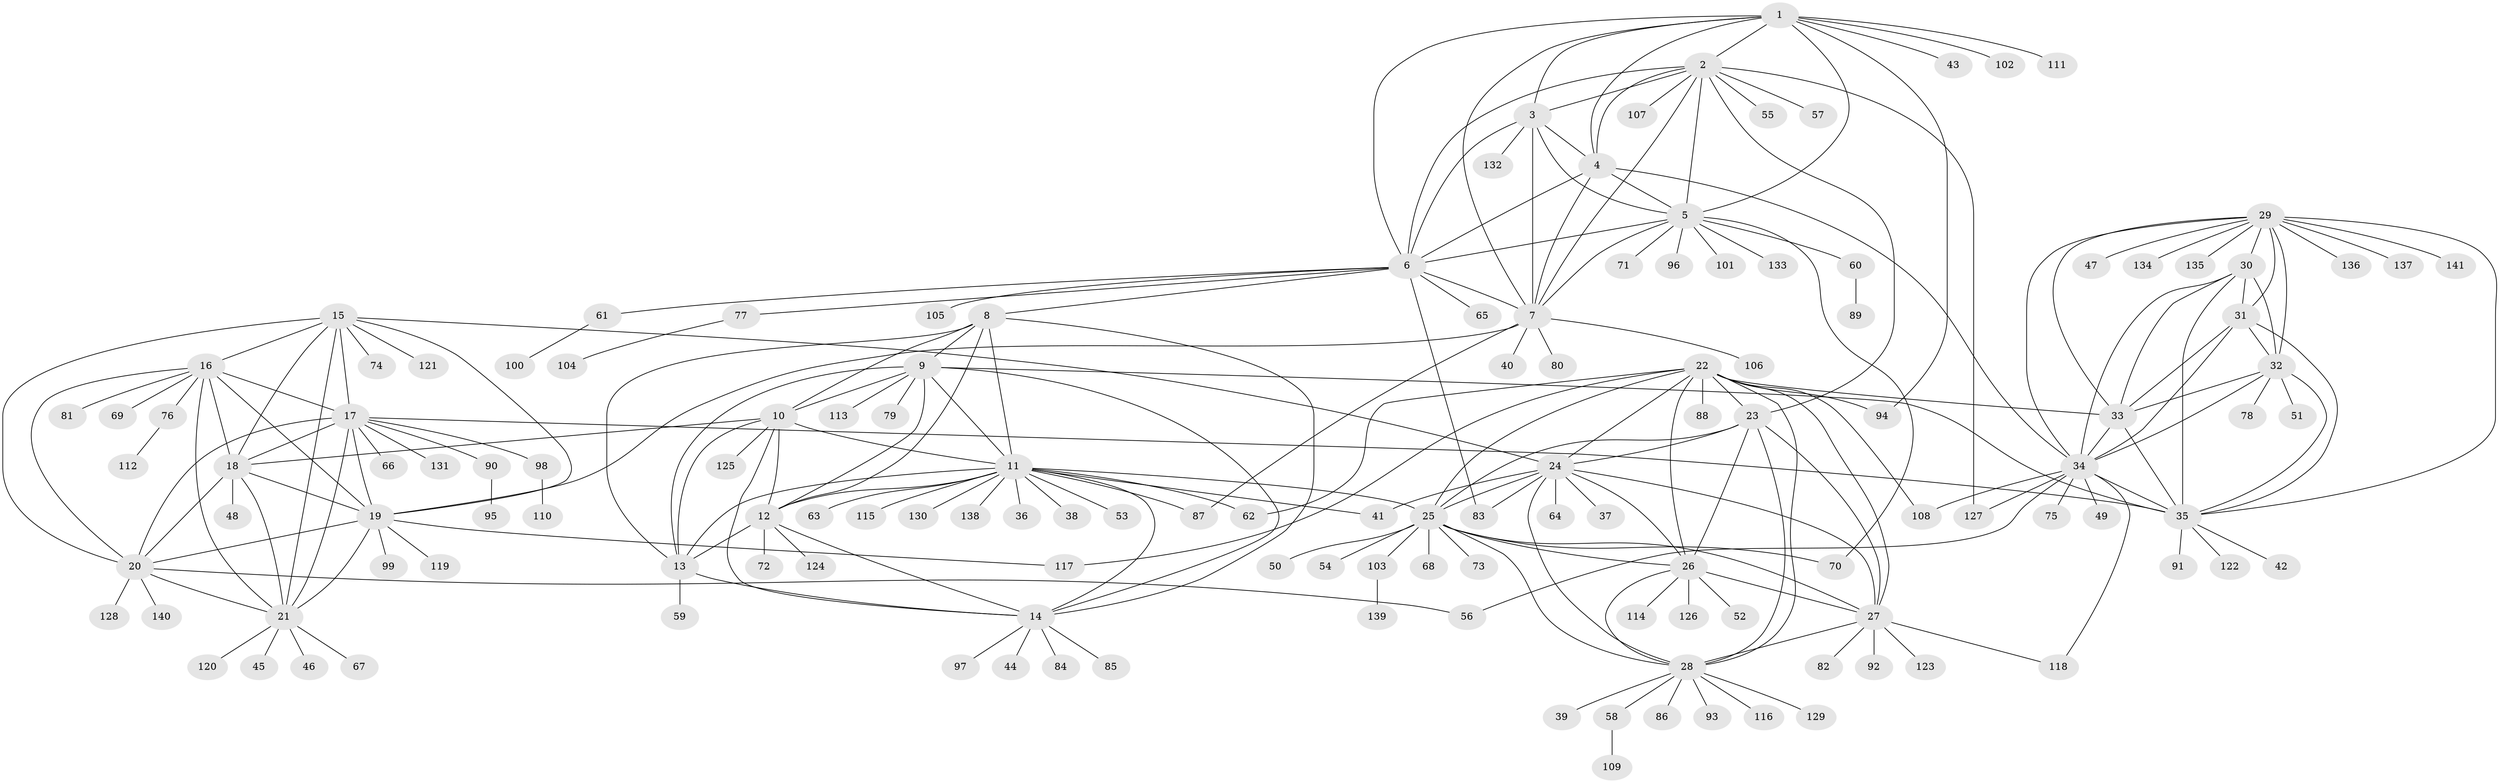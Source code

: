 // coarse degree distribution, {6: 0.050505050505050504, 10: 0.050505050505050504, 8: 0.06060606060606061, 11: 0.04040404040404041, 7: 0.06060606060606061, 16: 0.010101010101010102, 9: 0.030303030303030304, 12: 0.010101010101010102, 3: 0.010101010101010102, 1: 0.5050505050505051, 2: 0.1717171717171717}
// Generated by graph-tools (version 1.1) at 2025/52/03/04/25 22:52:16]
// undirected, 141 vertices, 232 edges
graph export_dot {
  node [color=gray90,style=filled];
  1;
  2;
  3;
  4;
  5;
  6;
  7;
  8;
  9;
  10;
  11;
  12;
  13;
  14;
  15;
  16;
  17;
  18;
  19;
  20;
  21;
  22;
  23;
  24;
  25;
  26;
  27;
  28;
  29;
  30;
  31;
  32;
  33;
  34;
  35;
  36;
  37;
  38;
  39;
  40;
  41;
  42;
  43;
  44;
  45;
  46;
  47;
  48;
  49;
  50;
  51;
  52;
  53;
  54;
  55;
  56;
  57;
  58;
  59;
  60;
  61;
  62;
  63;
  64;
  65;
  66;
  67;
  68;
  69;
  70;
  71;
  72;
  73;
  74;
  75;
  76;
  77;
  78;
  79;
  80;
  81;
  82;
  83;
  84;
  85;
  86;
  87;
  88;
  89;
  90;
  91;
  92;
  93;
  94;
  95;
  96;
  97;
  98;
  99;
  100;
  101;
  102;
  103;
  104;
  105;
  106;
  107;
  108;
  109;
  110;
  111;
  112;
  113;
  114;
  115;
  116;
  117;
  118;
  119;
  120;
  121;
  122;
  123;
  124;
  125;
  126;
  127;
  128;
  129;
  130;
  131;
  132;
  133;
  134;
  135;
  136;
  137;
  138;
  139;
  140;
  141;
  1 -- 2;
  1 -- 3;
  1 -- 4;
  1 -- 5;
  1 -- 6;
  1 -- 7;
  1 -- 43;
  1 -- 94;
  1 -- 102;
  1 -- 111;
  2 -- 3;
  2 -- 4;
  2 -- 5;
  2 -- 6;
  2 -- 7;
  2 -- 23;
  2 -- 55;
  2 -- 57;
  2 -- 107;
  2 -- 127;
  3 -- 4;
  3 -- 5;
  3 -- 6;
  3 -- 7;
  3 -- 132;
  4 -- 5;
  4 -- 6;
  4 -- 7;
  4 -- 34;
  5 -- 6;
  5 -- 7;
  5 -- 60;
  5 -- 70;
  5 -- 71;
  5 -- 96;
  5 -- 101;
  5 -- 133;
  6 -- 7;
  6 -- 8;
  6 -- 61;
  6 -- 65;
  6 -- 77;
  6 -- 83;
  6 -- 105;
  7 -- 19;
  7 -- 40;
  7 -- 80;
  7 -- 87;
  7 -- 106;
  8 -- 9;
  8 -- 10;
  8 -- 11;
  8 -- 12;
  8 -- 13;
  8 -- 14;
  9 -- 10;
  9 -- 11;
  9 -- 12;
  9 -- 13;
  9 -- 14;
  9 -- 35;
  9 -- 79;
  9 -- 113;
  10 -- 11;
  10 -- 12;
  10 -- 13;
  10 -- 14;
  10 -- 18;
  10 -- 125;
  11 -- 12;
  11 -- 13;
  11 -- 14;
  11 -- 25;
  11 -- 36;
  11 -- 38;
  11 -- 41;
  11 -- 53;
  11 -- 62;
  11 -- 63;
  11 -- 87;
  11 -- 115;
  11 -- 130;
  11 -- 138;
  12 -- 13;
  12 -- 14;
  12 -- 72;
  12 -- 124;
  13 -- 14;
  13 -- 59;
  14 -- 44;
  14 -- 84;
  14 -- 85;
  14 -- 97;
  15 -- 16;
  15 -- 17;
  15 -- 18;
  15 -- 19;
  15 -- 20;
  15 -- 21;
  15 -- 24;
  15 -- 74;
  15 -- 121;
  16 -- 17;
  16 -- 18;
  16 -- 19;
  16 -- 20;
  16 -- 21;
  16 -- 69;
  16 -- 76;
  16 -- 81;
  17 -- 18;
  17 -- 19;
  17 -- 20;
  17 -- 21;
  17 -- 35;
  17 -- 66;
  17 -- 90;
  17 -- 98;
  17 -- 131;
  18 -- 19;
  18 -- 20;
  18 -- 21;
  18 -- 48;
  19 -- 20;
  19 -- 21;
  19 -- 99;
  19 -- 117;
  19 -- 119;
  20 -- 21;
  20 -- 56;
  20 -- 128;
  20 -- 140;
  21 -- 45;
  21 -- 46;
  21 -- 67;
  21 -- 120;
  22 -- 23;
  22 -- 24;
  22 -- 25;
  22 -- 26;
  22 -- 27;
  22 -- 28;
  22 -- 33;
  22 -- 62;
  22 -- 88;
  22 -- 94;
  22 -- 108;
  22 -- 117;
  23 -- 24;
  23 -- 25;
  23 -- 26;
  23 -- 27;
  23 -- 28;
  24 -- 25;
  24 -- 26;
  24 -- 27;
  24 -- 28;
  24 -- 37;
  24 -- 41;
  24 -- 64;
  24 -- 83;
  25 -- 26;
  25 -- 27;
  25 -- 28;
  25 -- 50;
  25 -- 54;
  25 -- 68;
  25 -- 70;
  25 -- 73;
  25 -- 103;
  26 -- 27;
  26 -- 28;
  26 -- 52;
  26 -- 114;
  26 -- 126;
  27 -- 28;
  27 -- 82;
  27 -- 92;
  27 -- 118;
  27 -- 123;
  28 -- 39;
  28 -- 58;
  28 -- 86;
  28 -- 93;
  28 -- 116;
  28 -- 129;
  29 -- 30;
  29 -- 31;
  29 -- 32;
  29 -- 33;
  29 -- 34;
  29 -- 35;
  29 -- 47;
  29 -- 134;
  29 -- 135;
  29 -- 136;
  29 -- 137;
  29 -- 141;
  30 -- 31;
  30 -- 32;
  30 -- 33;
  30 -- 34;
  30 -- 35;
  31 -- 32;
  31 -- 33;
  31 -- 34;
  31 -- 35;
  32 -- 33;
  32 -- 34;
  32 -- 35;
  32 -- 51;
  32 -- 78;
  33 -- 34;
  33 -- 35;
  34 -- 35;
  34 -- 49;
  34 -- 56;
  34 -- 75;
  34 -- 108;
  34 -- 118;
  34 -- 127;
  35 -- 42;
  35 -- 91;
  35 -- 122;
  58 -- 109;
  60 -- 89;
  61 -- 100;
  76 -- 112;
  77 -- 104;
  90 -- 95;
  98 -- 110;
  103 -- 139;
}
